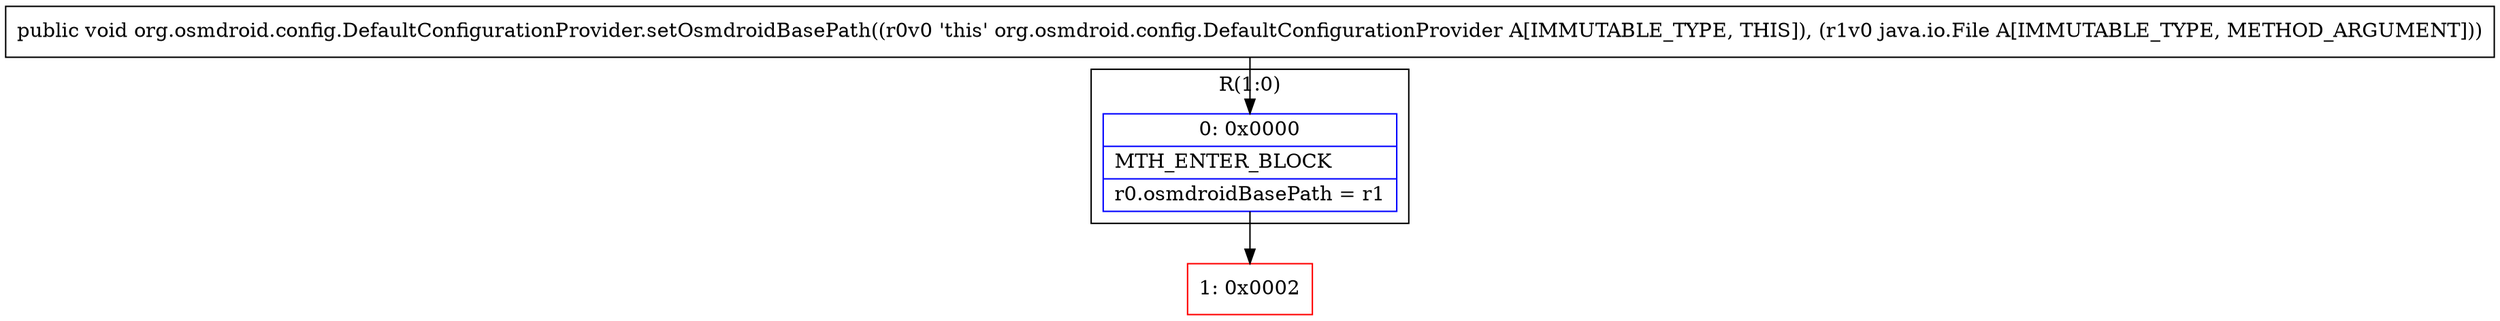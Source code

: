 digraph "CFG fororg.osmdroid.config.DefaultConfigurationProvider.setOsmdroidBasePath(Ljava\/io\/File;)V" {
subgraph cluster_Region_665481460 {
label = "R(1:0)";
node [shape=record,color=blue];
Node_0 [shape=record,label="{0\:\ 0x0000|MTH_ENTER_BLOCK\l|r0.osmdroidBasePath = r1\l}"];
}
Node_1 [shape=record,color=red,label="{1\:\ 0x0002}"];
MethodNode[shape=record,label="{public void org.osmdroid.config.DefaultConfigurationProvider.setOsmdroidBasePath((r0v0 'this' org.osmdroid.config.DefaultConfigurationProvider A[IMMUTABLE_TYPE, THIS]), (r1v0 java.io.File A[IMMUTABLE_TYPE, METHOD_ARGUMENT])) }"];
MethodNode -> Node_0;
Node_0 -> Node_1;
}

